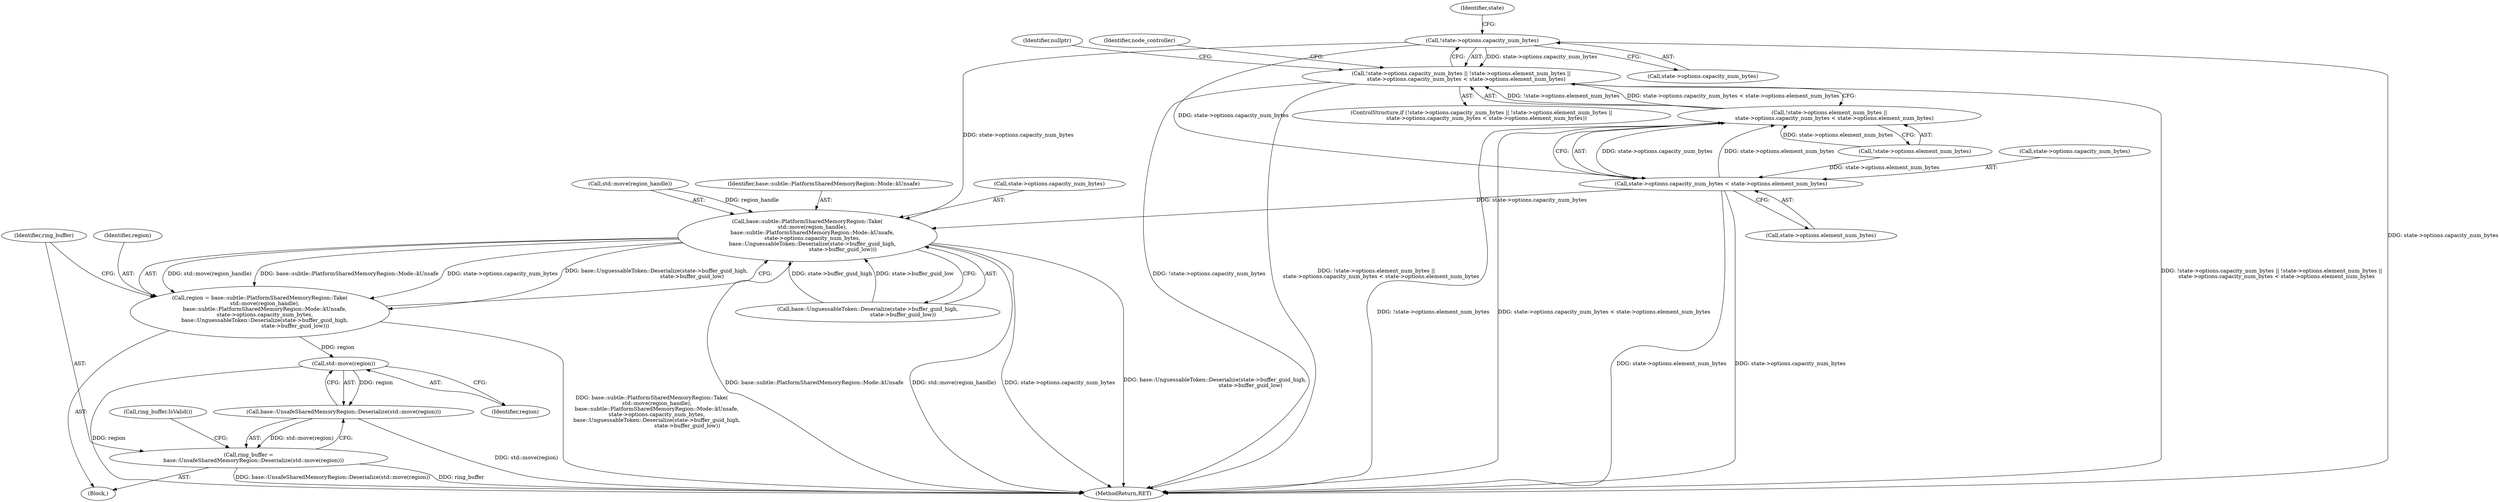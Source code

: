 digraph "0_Chrome_66e24a8793615bd9d5c238b1745b093090e1f72d_0@pointer" {
"1000132" [label="(Call,!state->options.capacity_num_bytes)"];
"1000131" [label="(Call,!state->options.capacity_num_bytes || !state->options.element_num_bytes ||\n      state->options.capacity_num_bytes < state->options.element_num_bytes)"];
"1000145" [label="(Call,state->options.capacity_num_bytes < state->options.element_num_bytes)"];
"1000138" [label="(Call,!state->options.element_num_bytes ||\n      state->options.capacity_num_bytes < state->options.element_num_bytes)"];
"1000187" [label="(Call,base::subtle::PlatformSharedMemoryRegion::Take(\n      std::move(region_handle),\n      base::subtle::PlatformSharedMemoryRegion::Mode::kUnsafe,\n      state->options.capacity_num_bytes,\n      base::UnguessableToken::Deserialize(state->buffer_guid_high,\n                                          state->buffer_guid_low)))"];
"1000185" [label="(Call,region = base::subtle::PlatformSharedMemoryRegion::Take(\n      std::move(region_handle),\n      base::subtle::PlatformSharedMemoryRegion::Mode::kUnsafe,\n      state->options.capacity_num_bytes,\n      base::UnguessableToken::Deserialize(state->buffer_guid_high,\n                                          state->buffer_guid_low)))"];
"1000207" [label="(Call,std::move(region))"];
"1000206" [label="(Call,base::UnsafeSharedMemoryRegion::Deserialize(std::move(region)))"];
"1000204" [label="(Call,ring_buffer =\n      base::UnsafeSharedMemoryRegion::Deserialize(std::move(region)))"];
"1000142" [label="(Identifier,state)"];
"1000130" [label="(ControlStructure,if (!state->options.capacity_num_bytes || !state->options.element_num_bytes ||\n      state->options.capacity_num_bytes < state->options.element_num_bytes))"];
"1000139" [label="(Call,!state->options.element_num_bytes)"];
"1000211" [label="(Call,ring_buffer.IsValid())"];
"1000158" [label="(Identifier,nullptr)"];
"1000161" [label="(Identifier,node_controller)"];
"1000207" [label="(Call,std::move(region))"];
"1000208" [label="(Identifier,region)"];
"1000132" [label="(Call,!state->options.capacity_num_bytes)"];
"1000206" [label="(Call,base::UnsafeSharedMemoryRegion::Deserialize(std::move(region)))"];
"1000186" [label="(Identifier,region)"];
"1000185" [label="(Call,region = base::subtle::PlatformSharedMemoryRegion::Take(\n      std::move(region_handle),\n      base::subtle::PlatformSharedMemoryRegion::Mode::kUnsafe,\n      state->options.capacity_num_bytes,\n      base::UnguessableToken::Deserialize(state->buffer_guid_high,\n                                          state->buffer_guid_low)))"];
"1000133" [label="(Call,state->options.capacity_num_bytes)"];
"1000187" [label="(Call,base::subtle::PlatformSharedMemoryRegion::Take(\n      std::move(region_handle),\n      base::subtle::PlatformSharedMemoryRegion::Mode::kUnsafe,\n      state->options.capacity_num_bytes,\n      base::UnguessableToken::Deserialize(state->buffer_guid_high,\n                                          state->buffer_guid_low)))"];
"1000191" [label="(Call,state->options.capacity_num_bytes)"];
"1000107" [label="(Block,)"];
"1000188" [label="(Call,std::move(region_handle))"];
"1000196" [label="(Call,base::UnguessableToken::Deserialize(state->buffer_guid_high,\n                                          state->buffer_guid_low))"];
"1000190" [label="(Identifier,base::subtle::PlatformSharedMemoryRegion::Mode::kUnsafe)"];
"1000138" [label="(Call,!state->options.element_num_bytes ||\n      state->options.capacity_num_bytes < state->options.element_num_bytes)"];
"1000204" [label="(Call,ring_buffer =\n      base::UnsafeSharedMemoryRegion::Deserialize(std::move(region)))"];
"1000205" [label="(Identifier,ring_buffer)"];
"1000257" [label="(MethodReturn,RET)"];
"1000131" [label="(Call,!state->options.capacity_num_bytes || !state->options.element_num_bytes ||\n      state->options.capacity_num_bytes < state->options.element_num_bytes)"];
"1000146" [label="(Call,state->options.capacity_num_bytes)"];
"1000145" [label="(Call,state->options.capacity_num_bytes < state->options.element_num_bytes)"];
"1000151" [label="(Call,state->options.element_num_bytes)"];
"1000132" -> "1000131"  [label="AST: "];
"1000132" -> "1000133"  [label="CFG: "];
"1000133" -> "1000132"  [label="AST: "];
"1000142" -> "1000132"  [label="CFG: "];
"1000131" -> "1000132"  [label="CFG: "];
"1000132" -> "1000257"  [label="DDG: state->options.capacity_num_bytes"];
"1000132" -> "1000131"  [label="DDG: state->options.capacity_num_bytes"];
"1000132" -> "1000145"  [label="DDG: state->options.capacity_num_bytes"];
"1000132" -> "1000187"  [label="DDG: state->options.capacity_num_bytes"];
"1000131" -> "1000130"  [label="AST: "];
"1000131" -> "1000138"  [label="CFG: "];
"1000138" -> "1000131"  [label="AST: "];
"1000158" -> "1000131"  [label="CFG: "];
"1000161" -> "1000131"  [label="CFG: "];
"1000131" -> "1000257"  [label="DDG: !state->options.capacity_num_bytes"];
"1000131" -> "1000257"  [label="DDG: !state->options.element_num_bytes ||\n      state->options.capacity_num_bytes < state->options.element_num_bytes"];
"1000131" -> "1000257"  [label="DDG: !state->options.capacity_num_bytes || !state->options.element_num_bytes ||\n      state->options.capacity_num_bytes < state->options.element_num_bytes"];
"1000138" -> "1000131"  [label="DDG: !state->options.element_num_bytes"];
"1000138" -> "1000131"  [label="DDG: state->options.capacity_num_bytes < state->options.element_num_bytes"];
"1000145" -> "1000138"  [label="AST: "];
"1000145" -> "1000151"  [label="CFG: "];
"1000146" -> "1000145"  [label="AST: "];
"1000151" -> "1000145"  [label="AST: "];
"1000138" -> "1000145"  [label="CFG: "];
"1000145" -> "1000257"  [label="DDG: state->options.element_num_bytes"];
"1000145" -> "1000257"  [label="DDG: state->options.capacity_num_bytes"];
"1000145" -> "1000138"  [label="DDG: state->options.capacity_num_bytes"];
"1000145" -> "1000138"  [label="DDG: state->options.element_num_bytes"];
"1000139" -> "1000145"  [label="DDG: state->options.element_num_bytes"];
"1000145" -> "1000187"  [label="DDG: state->options.capacity_num_bytes"];
"1000138" -> "1000139"  [label="CFG: "];
"1000139" -> "1000138"  [label="AST: "];
"1000138" -> "1000257"  [label="DDG: !state->options.element_num_bytes"];
"1000138" -> "1000257"  [label="DDG: state->options.capacity_num_bytes < state->options.element_num_bytes"];
"1000139" -> "1000138"  [label="DDG: state->options.element_num_bytes"];
"1000187" -> "1000185"  [label="AST: "];
"1000187" -> "1000196"  [label="CFG: "];
"1000188" -> "1000187"  [label="AST: "];
"1000190" -> "1000187"  [label="AST: "];
"1000191" -> "1000187"  [label="AST: "];
"1000196" -> "1000187"  [label="AST: "];
"1000185" -> "1000187"  [label="CFG: "];
"1000187" -> "1000257"  [label="DDG: base::subtle::PlatformSharedMemoryRegion::Mode::kUnsafe"];
"1000187" -> "1000257"  [label="DDG: std::move(region_handle)"];
"1000187" -> "1000257"  [label="DDG: state->options.capacity_num_bytes"];
"1000187" -> "1000257"  [label="DDG: base::UnguessableToken::Deserialize(state->buffer_guid_high,\n                                          state->buffer_guid_low)"];
"1000187" -> "1000185"  [label="DDG: std::move(region_handle)"];
"1000187" -> "1000185"  [label="DDG: base::subtle::PlatformSharedMemoryRegion::Mode::kUnsafe"];
"1000187" -> "1000185"  [label="DDG: state->options.capacity_num_bytes"];
"1000187" -> "1000185"  [label="DDG: base::UnguessableToken::Deserialize(state->buffer_guid_high,\n                                          state->buffer_guid_low)"];
"1000188" -> "1000187"  [label="DDG: region_handle"];
"1000196" -> "1000187"  [label="DDG: state->buffer_guid_high"];
"1000196" -> "1000187"  [label="DDG: state->buffer_guid_low"];
"1000185" -> "1000107"  [label="AST: "];
"1000186" -> "1000185"  [label="AST: "];
"1000205" -> "1000185"  [label="CFG: "];
"1000185" -> "1000257"  [label="DDG: base::subtle::PlatformSharedMemoryRegion::Take(\n      std::move(region_handle),\n      base::subtle::PlatformSharedMemoryRegion::Mode::kUnsafe,\n      state->options.capacity_num_bytes,\n      base::UnguessableToken::Deserialize(state->buffer_guid_high,\n                                          state->buffer_guid_low))"];
"1000185" -> "1000207"  [label="DDG: region"];
"1000207" -> "1000206"  [label="AST: "];
"1000207" -> "1000208"  [label="CFG: "];
"1000208" -> "1000207"  [label="AST: "];
"1000206" -> "1000207"  [label="CFG: "];
"1000207" -> "1000257"  [label="DDG: region"];
"1000207" -> "1000206"  [label="DDG: region"];
"1000206" -> "1000204"  [label="AST: "];
"1000204" -> "1000206"  [label="CFG: "];
"1000206" -> "1000257"  [label="DDG: std::move(region)"];
"1000206" -> "1000204"  [label="DDG: std::move(region)"];
"1000204" -> "1000107"  [label="AST: "];
"1000205" -> "1000204"  [label="AST: "];
"1000211" -> "1000204"  [label="CFG: "];
"1000204" -> "1000257"  [label="DDG: base::UnsafeSharedMemoryRegion::Deserialize(std::move(region))"];
"1000204" -> "1000257"  [label="DDG: ring_buffer"];
}
